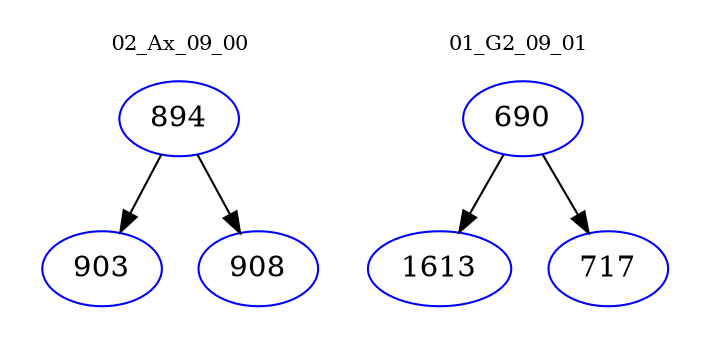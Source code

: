 digraph{
subgraph cluster_0 {
color = white
label = "02_Ax_09_00";
fontsize=10;
T0_894 [label="894", color="blue"]
T0_894 -> T0_903 [color="black"]
T0_903 [label="903", color="blue"]
T0_894 -> T0_908 [color="black"]
T0_908 [label="908", color="blue"]
}
subgraph cluster_1 {
color = white
label = "01_G2_09_01";
fontsize=10;
T1_690 [label="690", color="blue"]
T1_690 -> T1_1613 [color="black"]
T1_1613 [label="1613", color="blue"]
T1_690 -> T1_717 [color="black"]
T1_717 [label="717", color="blue"]
}
}
